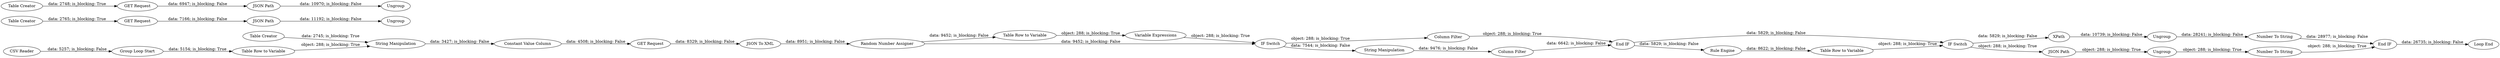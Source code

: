 digraph {
	"6706185864309792580_326" [label="Table Row to Variable"]
	"-5474731357041410438_310" [label=Ungroup]
	"-5474731357041410438_318" [label="IF Switch"]
	"-5474731357041410438_369" [label=Ungroup]
	"-5474731357041410438_371" [label="Loop End"]
	"-5474731357041410438_316" [label="Rule Engine"]
	"-5474731357041410438_370" [label="Number To String"]
	"6706185864309792580_327" [label="JSON To XML"]
	"-5474731357041410438_356" [label="Table Creator"]
	"-5474731357041410438_3" [label="Table Creator"]
	"-5474731357041410438_363" [label="GET Request"]
	"-5474731357041410438_352" [label="Number To String"]
	"-5474731357041410438_2" [label="Table Creator"]
	"-5474731357041410438_359" [label="JSON Path"]
	"6706185864309792580_330" [label="IF Switch"]
	"-5474731357041410438_368" [label=XPath]
	"-5474731357041410438_322" [label="End IF"]
	"-5474731357041410438_314" [label="String Manipulation"]
	"-5474731357041410438_308" [label="GET Request"]
	"-5474731357041410438_312" [label="Group Loop Start"]
	"-5474731357041410438_309" [label="JSON Path"]
	"-5474731357041410438_362" [label="JSON Path"]
	"-5474731357041410438_1" [label="CSV Reader"]
	"6706185864309792580_331" [label="Column Filter"]
	"-5474731357041410438_317" [label="Table Row to Variable"]
	"-5474731357041410438_358" [label="GET Request"]
	"6706185864309792580_333" [label="Column Filter"]
	"6706185864309792580_325" [label="Variable Expressions"]
	"6706185864309792580_329" [label="End IF"]
	"-5474731357041410438_361" [label=Ungroup]
	"-5474731357041410438_313" [label="Table Row to Variable"]
	"-5474731357041410438_360" [label=Ungroup]
	"6706185864309792580_332" [label="String Manipulation"]
	"6706185864309792580_324" [label="Random Number Assigner"]
	"-5474731357041410438_355" [label="Constant Value Column"]
	"-5474731357041410438_317" -> "-5474731357041410438_318" [label="object: 288; is_blocking: True"]
	"-5474731357041410438_312" -> "-5474731357041410438_313" [label="data: 5154; is_blocking: True"]
	"-5474731357041410438_310" -> "-5474731357041410438_352" [label="object: 288; is_blocking: True"]
	"-5474731357041410438_318" -> "-5474731357041410438_309" [label="object: 288; is_blocking: True"]
	"-5474731357041410438_363" -> "-5474731357041410438_362" [label="data: 7166; is_blocking: False"]
	"-5474731357041410438_369" -> "-5474731357041410438_370" [label="data: 28241; is_blocking: False"]
	"6706185864309792580_326" -> "6706185864309792580_325" [label="object: 288; is_blocking: True"]
	"6706185864309792580_330" -> "6706185864309792580_332" [label="data: 7544; is_blocking: False"]
	"-5474731357041410438_2" -> "-5474731357041410438_358" [label="data: 2748; is_blocking: True"]
	"6706185864309792580_324" -> "6706185864309792580_326" [label="data: 9452; is_blocking: False"]
	"6706185864309792580_333" -> "6706185864309792580_329" [label="data: 6642; is_blocking: False"]
	"6706185864309792580_332" -> "6706185864309792580_333" [label="data: 9476; is_blocking: False"]
	"6706185864309792580_325" -> "6706185864309792580_330" [label="object: 288; is_blocking: True"]
	"-5474731357041410438_318" -> "-5474731357041410438_368" [label="data: 5829; is_blocking: False"]
	"-5474731357041410438_352" -> "-5474731357041410438_322" [label="object: 288; is_blocking: True"]
	"-5474731357041410438_358" -> "-5474731357041410438_359" [label="data: 6947; is_blocking: False"]
	"-5474731357041410438_308" -> "6706185864309792580_327" [label="data: 8329; is_blocking: False"]
	"6706185864309792580_330" -> "6706185864309792580_331" [label="object: 288; is_blocking: True"]
	"-5474731357041410438_1" -> "-5474731357041410438_312" [label="data: 5257; is_blocking: False"]
	"6706185864309792580_329" -> "-5474731357041410438_316" [label="data: 5829; is_blocking: False"]
	"-5474731357041410438_368" -> "-5474731357041410438_369" [label="data: 10739; is_blocking: False"]
	"-5474731357041410438_322" -> "-5474731357041410438_371" [label="data: 26735; is_blocking: False"]
	"6706185864309792580_327" -> "6706185864309792580_324" [label="data: 8951; is_blocking: False"]
	"-5474731357041410438_362" -> "-5474731357041410438_361" [label="data: 11192; is_blocking: False"]
	"6706185864309792580_329" -> "-5474731357041410438_318" [label="data: 5829; is_blocking: False"]
	"-5474731357041410438_3" -> "-5474731357041410438_314" [label="data: 2745; is_blocking: True"]
	"-5474731357041410438_359" -> "-5474731357041410438_360" [label="data: 10970; is_blocking: False"]
	"-5474731357041410438_356" -> "-5474731357041410438_363" [label="data: 2765; is_blocking: True"]
	"-5474731357041410438_316" -> "-5474731357041410438_317" [label="data: 8622; is_blocking: False"]
	"-5474731357041410438_370" -> "-5474731357041410438_322" [label="data: 28977; is_blocking: False"]
	"-5474731357041410438_309" -> "-5474731357041410438_310" [label="object: 288; is_blocking: True"]
	"-5474731357041410438_355" -> "-5474731357041410438_308" [label="data: 4508; is_blocking: False"]
	"-5474731357041410438_314" -> "-5474731357041410438_355" [label="data: 3427; is_blocking: False"]
	"6706185864309792580_324" -> "6706185864309792580_330" [label="data: 9452; is_blocking: False"]
	"-5474731357041410438_313" -> "-5474731357041410438_314" [label="object: 288; is_blocking: True"]
	"6706185864309792580_331" -> "6706185864309792580_329" [label="object: 288; is_blocking: True"]
	rankdir=LR
}
